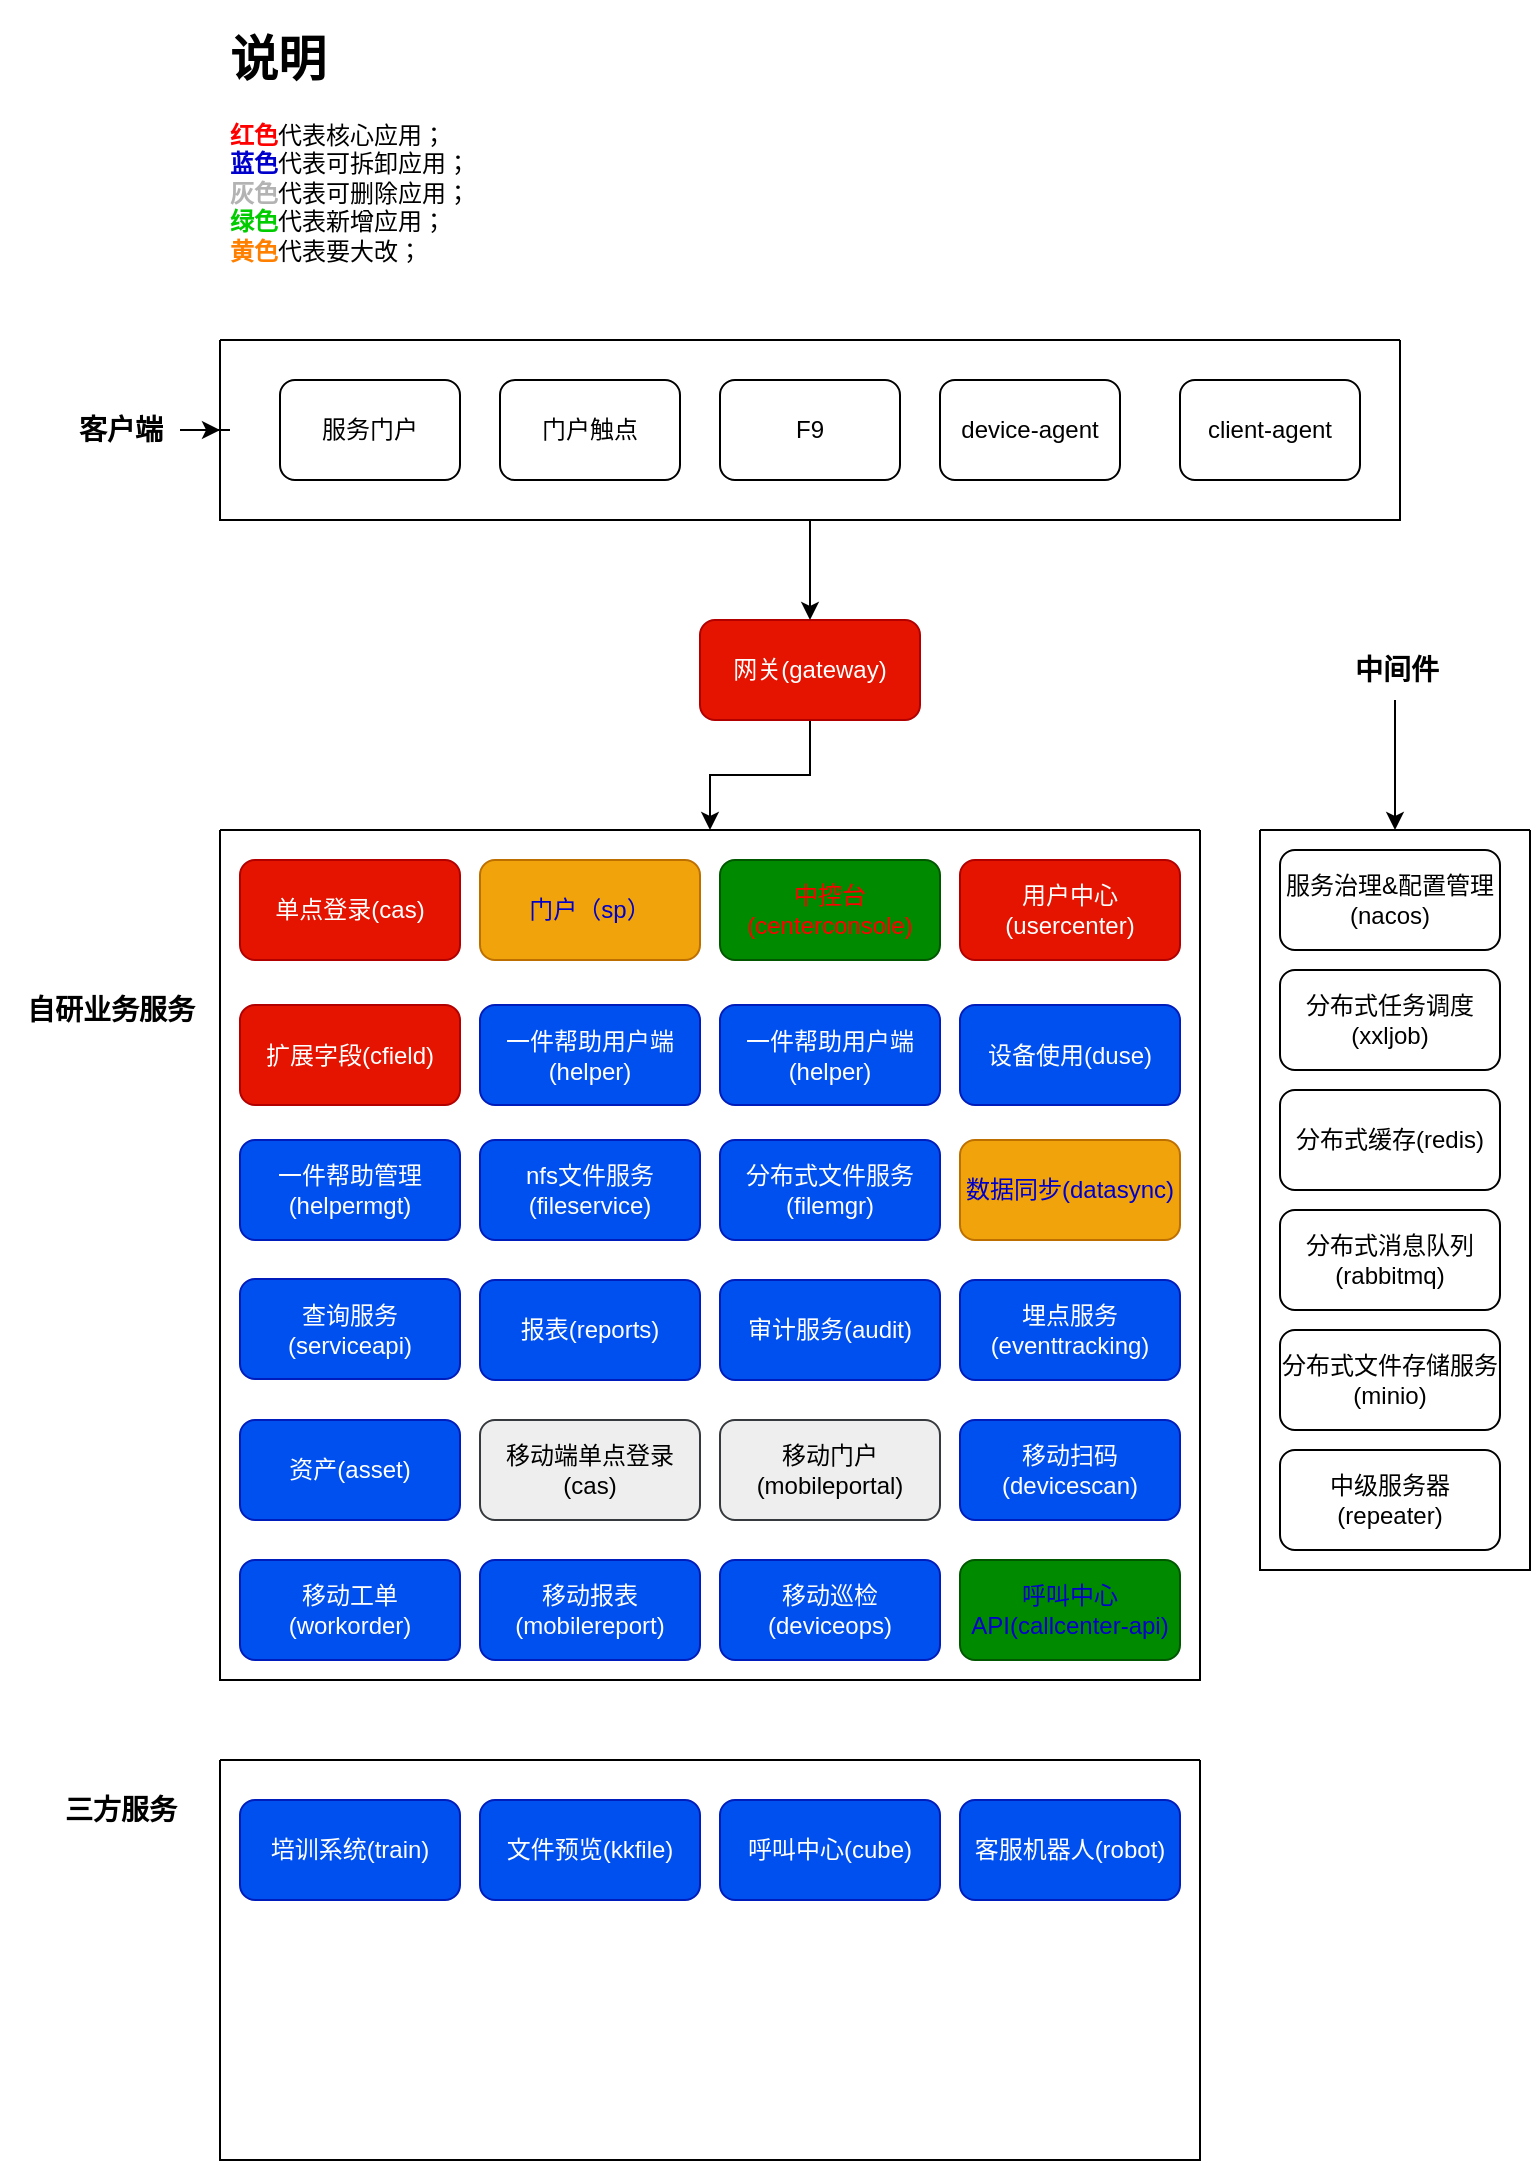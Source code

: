 <mxfile version="21.7.5" type="github">
  <diagram name="第 1 页" id="kDbhrfnu1pno20YqwbSC">
    <mxGraphModel dx="984" dy="1797" grid="1" gridSize="10" guides="1" tooltips="1" connect="1" arrows="1" fold="1" page="1" pageScale="1" pageWidth="827" pageHeight="1169" math="0" shadow="0">
      <root>
        <mxCell id="0" />
        <mxCell id="1" parent="0" />
        <mxCell id="1hjAV1QJ5oIMdUX9Ri_a-22" style="edgeStyle=orthogonalEdgeStyle;rounded=0;orthogonalLoop=1;jettySize=auto;html=1;entryX=0.5;entryY=0;entryDx=0;entryDy=0;" edge="1" parent="1" source="VpYnPdU7izVROzX6TR5v-1" target="1hjAV1QJ5oIMdUX9Ri_a-8">
          <mxGeometry relative="1" as="geometry" />
        </mxCell>
        <mxCell id="VpYnPdU7izVROzX6TR5v-1" value="网关(gateway)" style="rounded=1;whiteSpace=wrap;html=1;fillColor=#e51400;fontColor=#ffffff;strokeColor=#B20000;" parent="1" vertex="1">
          <mxGeometry x="380" y="230" width="110" height="50" as="geometry" />
        </mxCell>
        <mxCell id="1hjAV1QJ5oIMdUX9Ri_a-21" style="edgeStyle=orthogonalEdgeStyle;rounded=0;orthogonalLoop=1;jettySize=auto;html=1;entryX=0.5;entryY=0;entryDx=0;entryDy=0;" edge="1" parent="1" source="VpYnPdU7izVROzX6TR5v-4" target="VpYnPdU7izVROzX6TR5v-1">
          <mxGeometry relative="1" as="geometry" />
        </mxCell>
        <mxCell id="VpYnPdU7izVROzX6TR5v-4" value="" style="swimlane;startSize=0;" parent="1" vertex="1">
          <mxGeometry x="140" y="90" width="590" height="90" as="geometry">
            <mxRectangle x="330" y="90" width="50" height="40" as="alternateBounds" />
          </mxGeometry>
        </mxCell>
        <mxCell id="VpYnPdU7izVROzX6TR5v-2" value="服务门户" style="rounded=1;whiteSpace=wrap;html=1;" parent="VpYnPdU7izVROzX6TR5v-4" vertex="1">
          <mxGeometry x="30" y="20" width="90" height="50" as="geometry" />
        </mxCell>
        <mxCell id="VpYnPdU7izVROzX6TR5v-8" value="门户触点" style="rounded=1;whiteSpace=wrap;html=1;" parent="VpYnPdU7izVROzX6TR5v-4" vertex="1">
          <mxGeometry x="140" y="20" width="90" height="50" as="geometry" />
        </mxCell>
        <mxCell id="VpYnPdU7izVROzX6TR5v-9" value="F9" style="rounded=1;whiteSpace=wrap;html=1;" parent="VpYnPdU7izVROzX6TR5v-4" vertex="1">
          <mxGeometry x="250" y="20" width="90" height="50" as="geometry" />
        </mxCell>
        <mxCell id="VpYnPdU7izVROzX6TR5v-12" value="device-agent" style="rounded=1;whiteSpace=wrap;html=1;" parent="VpYnPdU7izVROzX6TR5v-4" vertex="1">
          <mxGeometry x="360" y="20" width="90" height="50" as="geometry" />
        </mxCell>
        <mxCell id="VpYnPdU7izVROzX6TR5v-13" value="client-agent" style="rounded=1;whiteSpace=wrap;html=1;" parent="VpYnPdU7izVROzX6TR5v-4" vertex="1">
          <mxGeometry x="480" y="20" width="90" height="50" as="geometry" />
        </mxCell>
        <mxCell id="VpYnPdU7izVROzX6TR5v-11" style="edgeStyle=orthogonalEdgeStyle;rounded=0;orthogonalLoop=1;jettySize=auto;html=1;" parent="1" source="VpYnPdU7izVROzX6TR5v-5" target="VpYnPdU7izVROzX6TR5v-4" edge="1">
          <mxGeometry relative="1" as="geometry" />
        </mxCell>
        <mxCell id="VpYnPdU7izVROzX6TR5v-5" value="&lt;b&gt;&lt;font style=&quot;font-size: 14px;&quot;&gt;客户端&lt;/font&gt;&lt;/b&gt;" style="text;html=1;align=center;verticalAlign=middle;resizable=0;points=[];autosize=1;strokeColor=none;fillColor=none;" parent="1" vertex="1">
          <mxGeometry x="55" y="120" width="70" height="30" as="geometry" />
        </mxCell>
        <mxCell id="1hjAV1QJ5oIMdUX9Ri_a-2" value="" style="swimlane;startSize=0;" vertex="1" parent="1">
          <mxGeometry x="660" y="335" width="135" height="370" as="geometry" />
        </mxCell>
        <mxCell id="1hjAV1QJ5oIMdUX9Ri_a-3" value="服务治理&amp;amp;配置管理(nacos)" style="rounded=1;whiteSpace=wrap;html=1;" vertex="1" parent="1hjAV1QJ5oIMdUX9Ri_a-2">
          <mxGeometry x="10" y="10" width="110" height="50" as="geometry" />
        </mxCell>
        <mxCell id="1hjAV1QJ5oIMdUX9Ri_a-4" value="分布式任务调度(xxljob)" style="rounded=1;whiteSpace=wrap;html=1;" vertex="1" parent="1hjAV1QJ5oIMdUX9Ri_a-2">
          <mxGeometry x="10" y="70" width="110" height="50" as="geometry" />
        </mxCell>
        <mxCell id="1hjAV1QJ5oIMdUX9Ri_a-5" value="分布式缓存(redis)" style="rounded=1;whiteSpace=wrap;html=1;" vertex="1" parent="1hjAV1QJ5oIMdUX9Ri_a-2">
          <mxGeometry x="10" y="130" width="110" height="50" as="geometry" />
        </mxCell>
        <mxCell id="1hjAV1QJ5oIMdUX9Ri_a-6" value="分布式消息队列(rabbitmq)" style="rounded=1;whiteSpace=wrap;html=1;" vertex="1" parent="1hjAV1QJ5oIMdUX9Ri_a-2">
          <mxGeometry x="10" y="190" width="110" height="50" as="geometry" />
        </mxCell>
        <mxCell id="1hjAV1QJ5oIMdUX9Ri_a-7" value="分布式文件存储服务(minio)" style="rounded=1;whiteSpace=wrap;html=1;" vertex="1" parent="1hjAV1QJ5oIMdUX9Ri_a-2">
          <mxGeometry x="10" y="250" width="110" height="50" as="geometry" />
        </mxCell>
        <mxCell id="1hjAV1QJ5oIMdUX9Ri_a-20" value="中级服务器(repeater)" style="rounded=1;whiteSpace=wrap;html=1;" vertex="1" parent="1hjAV1QJ5oIMdUX9Ri_a-2">
          <mxGeometry x="10" y="310" width="110" height="50" as="geometry" />
        </mxCell>
        <mxCell id="1hjAV1QJ5oIMdUX9Ri_a-8" value="" style="swimlane;startSize=0;" vertex="1" parent="1">
          <mxGeometry x="140" y="335" width="490" height="425" as="geometry" />
        </mxCell>
        <mxCell id="1hjAV1QJ5oIMdUX9Ri_a-12" value="单点登录(cas)" style="rounded=1;whiteSpace=wrap;html=1;fillColor=#e51400;fontColor=#ffffff;strokeColor=#B20000;" vertex="1" parent="1hjAV1QJ5oIMdUX9Ri_a-8">
          <mxGeometry x="10" y="15" width="110" height="50" as="geometry" />
        </mxCell>
        <mxCell id="1hjAV1QJ5oIMdUX9Ri_a-13" value="&lt;font color=&quot;#0000cc&quot;&gt;门户（sp）&lt;/font&gt;" style="rounded=1;whiteSpace=wrap;html=1;fillColor=#f0a30a;fontColor=#000000;strokeColor=#BD7000;" vertex="1" parent="1hjAV1QJ5oIMdUX9Ri_a-8">
          <mxGeometry x="130" y="15" width="110" height="50" as="geometry" />
        </mxCell>
        <mxCell id="1hjAV1QJ5oIMdUX9Ri_a-14" value="资产(asset)" style="rounded=1;whiteSpace=wrap;html=1;fillColor=#0050ef;fontColor=#ffffff;strokeColor=#001DBC;" vertex="1" parent="1hjAV1QJ5oIMdUX9Ri_a-8">
          <mxGeometry x="10" y="295" width="110" height="50" as="geometry" />
        </mxCell>
        <mxCell id="1hjAV1QJ5oIMdUX9Ri_a-15" value="一件帮助管理(helpermgt)" style="rounded=1;whiteSpace=wrap;html=1;fillColor=#0050ef;fontColor=#ffffff;strokeColor=#001DBC;" vertex="1" parent="1hjAV1QJ5oIMdUX9Ri_a-8">
          <mxGeometry x="10" y="155" width="110" height="50" as="geometry" />
        </mxCell>
        <mxCell id="1hjAV1QJ5oIMdUX9Ri_a-16" value="一件帮助用户端(helper)" style="rounded=1;whiteSpace=wrap;html=1;fillColor=#0050ef;fontColor=#ffffff;strokeColor=#001DBC;" vertex="1" parent="1hjAV1QJ5oIMdUX9Ri_a-8">
          <mxGeometry x="130" y="87.5" width="110" height="50" as="geometry" />
        </mxCell>
        <mxCell id="1hjAV1QJ5oIMdUX9Ri_a-17" value="一件帮助用户端(helper)" style="rounded=1;whiteSpace=wrap;html=1;fillColor=#0050ef;fontColor=#ffffff;strokeColor=#001DBC;" vertex="1" parent="1hjAV1QJ5oIMdUX9Ri_a-8">
          <mxGeometry x="250" y="87.5" width="110" height="50" as="geometry" />
        </mxCell>
        <mxCell id="1hjAV1QJ5oIMdUX9Ri_a-18" value="用户中心(usercenter)" style="rounded=1;whiteSpace=wrap;html=1;fillColor=#e51400;fontColor=#ffffff;strokeColor=#B20000;" vertex="1" parent="1hjAV1QJ5oIMdUX9Ri_a-8">
          <mxGeometry x="370" y="15" width="110" height="50" as="geometry" />
        </mxCell>
        <mxCell id="1hjAV1QJ5oIMdUX9Ri_a-19" value="设备使用(duse)" style="rounded=1;whiteSpace=wrap;html=1;fillColor=#0050ef;fontColor=#ffffff;strokeColor=#001DBC;" vertex="1" parent="1hjAV1QJ5oIMdUX9Ri_a-8">
          <mxGeometry x="370" y="87.5" width="110" height="50" as="geometry" />
        </mxCell>
        <mxCell id="1hjAV1QJ5oIMdUX9Ri_a-23" value="扩展字段(cfield)" style="rounded=1;whiteSpace=wrap;html=1;fillColor=#e51400;fontColor=#ffffff;strokeColor=#B20000;" vertex="1" parent="1hjAV1QJ5oIMdUX9Ri_a-8">
          <mxGeometry x="10" y="87.5" width="110" height="50" as="geometry" />
        </mxCell>
        <mxCell id="1hjAV1QJ5oIMdUX9Ri_a-24" value="nfs文件服务(fileservice)" style="rounded=1;whiteSpace=wrap;html=1;fillColor=#0050ef;fontColor=#ffffff;strokeColor=#001DBC;" vertex="1" parent="1hjAV1QJ5oIMdUX9Ri_a-8">
          <mxGeometry x="130" y="155" width="110" height="50" as="geometry" />
        </mxCell>
        <mxCell id="1hjAV1QJ5oIMdUX9Ri_a-25" value="&lt;div style=&quot;&quot;&gt;&lt;span style=&quot;background-color: initial;&quot;&gt;分布式文件服务(filemgr)&lt;/span&gt;&lt;/div&gt;" style="rounded=1;whiteSpace=wrap;html=1;fillColor=#0050ef;fontColor=#ffffff;strokeColor=#001DBC;align=center;" vertex="1" parent="1hjAV1QJ5oIMdUX9Ri_a-8">
          <mxGeometry x="250" y="155" width="110" height="50" as="geometry" />
        </mxCell>
        <mxCell id="1hjAV1QJ5oIMdUX9Ri_a-26" value="&lt;font color=&quot;#0000cc&quot;&gt;数据同步(datasync)&lt;/font&gt;" style="rounded=1;whiteSpace=wrap;html=1;fillColor=#f0a30a;fontColor=#000000;strokeColor=#BD7000;" vertex="1" parent="1hjAV1QJ5oIMdUX9Ri_a-8">
          <mxGeometry x="370" y="155" width="110" height="50" as="geometry" />
        </mxCell>
        <mxCell id="1hjAV1QJ5oIMdUX9Ri_a-27" value="查询服务(serviceapi)" style="rounded=1;whiteSpace=wrap;html=1;fillColor=#0050ef;fontColor=#ffffff;strokeColor=#001DBC;" vertex="1" parent="1hjAV1QJ5oIMdUX9Ri_a-8">
          <mxGeometry x="10" y="224.5" width="110" height="50" as="geometry" />
        </mxCell>
        <mxCell id="1hjAV1QJ5oIMdUX9Ri_a-28" value="报表(reports)" style="rounded=1;whiteSpace=wrap;html=1;fillColor=#0050ef;fontColor=#ffffff;strokeColor=#001DBC;" vertex="1" parent="1hjAV1QJ5oIMdUX9Ri_a-8">
          <mxGeometry x="130" y="225" width="110" height="50" as="geometry" />
        </mxCell>
        <mxCell id="1hjAV1QJ5oIMdUX9Ri_a-29" value="审计服务(audit)" style="rounded=1;whiteSpace=wrap;html=1;fillColor=#0050ef;fontColor=#ffffff;strokeColor=#001DBC;" vertex="1" parent="1hjAV1QJ5oIMdUX9Ri_a-8">
          <mxGeometry x="250" y="225" width="110" height="50" as="geometry" />
        </mxCell>
        <mxCell id="1hjAV1QJ5oIMdUX9Ri_a-30" value="埋点服务(eventtracking)" style="rounded=1;whiteSpace=wrap;html=1;fillColor=#0050ef;fontColor=#ffffff;strokeColor=#001DBC;" vertex="1" parent="1hjAV1QJ5oIMdUX9Ri_a-8">
          <mxGeometry x="370" y="225" width="110" height="50" as="geometry" />
        </mxCell>
        <mxCell id="1hjAV1QJ5oIMdUX9Ri_a-31" value="移动端单点登录(cas)" style="rounded=1;whiteSpace=wrap;html=1;fillColor=#eeeeee;strokeColor=#36393d;" vertex="1" parent="1hjAV1QJ5oIMdUX9Ri_a-8">
          <mxGeometry x="130" y="295" width="110" height="50" as="geometry" />
        </mxCell>
        <mxCell id="1hjAV1QJ5oIMdUX9Ri_a-32" value="移动门户(mobileportal)" style="rounded=1;whiteSpace=wrap;html=1;fillColor=#eeeeee;strokeColor=#36393d;" vertex="1" parent="1hjAV1QJ5oIMdUX9Ri_a-8">
          <mxGeometry x="250" y="295" width="110" height="50" as="geometry" />
        </mxCell>
        <mxCell id="1hjAV1QJ5oIMdUX9Ri_a-33" value="移动巡检(deviceops)" style="rounded=1;whiteSpace=wrap;html=1;fillColor=#0050ef;fontColor=#ffffff;strokeColor=#001DBC;" vertex="1" parent="1hjAV1QJ5oIMdUX9Ri_a-8">
          <mxGeometry x="250" y="365" width="110" height="50" as="geometry" />
        </mxCell>
        <mxCell id="1hjAV1QJ5oIMdUX9Ri_a-34" value="移动扫码(devicescan)" style="rounded=1;whiteSpace=wrap;html=1;fillColor=#0050ef;fontColor=#ffffff;strokeColor=#001DBC;" vertex="1" parent="1hjAV1QJ5oIMdUX9Ri_a-8">
          <mxGeometry x="370" y="295" width="110" height="50" as="geometry" />
        </mxCell>
        <mxCell id="1hjAV1QJ5oIMdUX9Ri_a-35" value="移动工单(workorder)" style="rounded=1;whiteSpace=wrap;html=1;fillColor=#0050ef;fontColor=#ffffff;strokeColor=#001DBC;" vertex="1" parent="1hjAV1QJ5oIMdUX9Ri_a-8">
          <mxGeometry x="10" y="365" width="110" height="50" as="geometry" />
        </mxCell>
        <mxCell id="1hjAV1QJ5oIMdUX9Ri_a-36" value="移动报表(mobilereport)" style="rounded=1;whiteSpace=wrap;html=1;fillColor=#0050ef;fontColor=#ffffff;strokeColor=#001DBC;" vertex="1" parent="1hjAV1QJ5oIMdUX9Ri_a-8">
          <mxGeometry x="130" y="365" width="110" height="50" as="geometry" />
        </mxCell>
        <mxCell id="1hjAV1QJ5oIMdUX9Ri_a-68" value="&lt;font color=&quot;#ff0000&quot;&gt;中控台(centerconsole)&lt;/font&gt;" style="rounded=1;whiteSpace=wrap;html=1;fillColor=#008a00;fontColor=#ffffff;strokeColor=#005700;" vertex="1" parent="1hjAV1QJ5oIMdUX9Ri_a-8">
          <mxGeometry x="250" y="15" width="110" height="50" as="geometry" />
        </mxCell>
        <mxCell id="1hjAV1QJ5oIMdUX9Ri_a-69" value="&lt;font color=&quot;#0000cc&quot;&gt;呼叫中心API(callcenter-api)&lt;/font&gt;" style="rounded=1;whiteSpace=wrap;html=1;fillColor=#008a00;fontColor=#ffffff;strokeColor=#005700;" vertex="1" parent="1hjAV1QJ5oIMdUX9Ri_a-8">
          <mxGeometry x="370" y="365" width="110" height="50" as="geometry" />
        </mxCell>
        <mxCell id="1hjAV1QJ5oIMdUX9Ri_a-9" value="&lt;span style=&quot;font-size: 14px;&quot;&gt;&lt;b&gt;自研业务服务&lt;/b&gt;&lt;/span&gt;" style="text;html=1;align=center;verticalAlign=middle;resizable=0;points=[];autosize=1;strokeColor=none;fillColor=none;" vertex="1" parent="1">
          <mxGeometry x="30" y="410" width="110" height="30" as="geometry" />
        </mxCell>
        <mxCell id="1hjAV1QJ5oIMdUX9Ri_a-11" style="edgeStyle=orthogonalEdgeStyle;rounded=0;orthogonalLoop=1;jettySize=auto;html=1;entryX=0.5;entryY=0;entryDx=0;entryDy=0;" edge="1" parent="1" source="1hjAV1QJ5oIMdUX9Ri_a-10" target="1hjAV1QJ5oIMdUX9Ri_a-2">
          <mxGeometry relative="1" as="geometry" />
        </mxCell>
        <mxCell id="1hjAV1QJ5oIMdUX9Ri_a-10" value="&lt;span style=&quot;font-size: 14px;&quot;&gt;&lt;b&gt;中间件&lt;/b&gt;&lt;/span&gt;" style="text;html=1;align=center;verticalAlign=middle;resizable=0;points=[];autosize=1;strokeColor=none;fillColor=none;" vertex="1" parent="1">
          <mxGeometry x="692.5" y="240" width="70" height="30" as="geometry" />
        </mxCell>
        <mxCell id="1hjAV1QJ5oIMdUX9Ri_a-37" value="&lt;h1&gt;说明&lt;/h1&gt;&lt;div&gt;&lt;b&gt;&lt;font color=&quot;#ff0000&quot;&gt;红色&lt;/font&gt;&lt;/b&gt;代表核心应用；&lt;/div&gt;&lt;div&gt;&lt;font color=&quot;#0000cc&quot;&gt;&lt;b&gt;蓝色&lt;/b&gt;&lt;/font&gt;代表可拆卸应用；&lt;/div&gt;&lt;div&gt;&lt;b style=&quot;&quot;&gt;&lt;font color=&quot;#b3b3b3&quot;&gt;灰色&lt;/font&gt;&lt;/b&gt;代表可删除应用；&lt;/div&gt;&lt;div&gt;&lt;font color=&quot;#00cc00&quot;&gt;&lt;b&gt;绿色&lt;/b&gt;&lt;/font&gt;代表新增应用；&lt;/div&gt;&lt;div&gt;&lt;font color=&quot;#ff8000&quot;&gt;&lt;b&gt;黄色&lt;/b&gt;&lt;/font&gt;代表要大改；&lt;/div&gt;" style="text;html=1;strokeColor=none;fillColor=none;spacing=5;spacingTop=-20;whiteSpace=wrap;overflow=hidden;rounded=0;" vertex="1" parent="1">
          <mxGeometry x="140" y="-70" width="190" height="140" as="geometry" />
        </mxCell>
        <mxCell id="1hjAV1QJ5oIMdUX9Ri_a-38" value="&lt;span style=&quot;font-size: 14px;&quot;&gt;&lt;b&gt;三方服务&lt;/b&gt;&lt;/span&gt;" style="text;html=1;align=center;verticalAlign=middle;resizable=0;points=[];autosize=1;strokeColor=none;fillColor=none;" vertex="1" parent="1">
          <mxGeometry x="50" y="810" width="80" height="30" as="geometry" />
        </mxCell>
        <mxCell id="1hjAV1QJ5oIMdUX9Ri_a-62" value="" style="swimlane;startSize=0;" vertex="1" parent="1">
          <mxGeometry x="140" y="800" width="490" height="200" as="geometry" />
        </mxCell>
        <mxCell id="1hjAV1QJ5oIMdUX9Ri_a-64" value="培训系统(train)" style="rounded=1;whiteSpace=wrap;html=1;fillColor=#0050ef;fontColor=#ffffff;strokeColor=#001DBC;" vertex="1" parent="1hjAV1QJ5oIMdUX9Ri_a-62">
          <mxGeometry x="10" y="20" width="110" height="50" as="geometry" />
        </mxCell>
        <mxCell id="1hjAV1QJ5oIMdUX9Ri_a-65" value="文件预览(kkfile)" style="rounded=1;whiteSpace=wrap;html=1;fillColor=#0050ef;fontColor=#ffffff;strokeColor=#001DBC;" vertex="1" parent="1hjAV1QJ5oIMdUX9Ri_a-62">
          <mxGeometry x="130" y="20" width="110" height="50" as="geometry" />
        </mxCell>
        <mxCell id="1hjAV1QJ5oIMdUX9Ri_a-66" value="呼叫中心(cube)" style="rounded=1;whiteSpace=wrap;html=1;fillColor=#0050ef;fontColor=#ffffff;strokeColor=#001DBC;" vertex="1" parent="1hjAV1QJ5oIMdUX9Ri_a-62">
          <mxGeometry x="250" y="20" width="110" height="50" as="geometry" />
        </mxCell>
        <mxCell id="1hjAV1QJ5oIMdUX9Ri_a-67" value="客服机器人(robot)" style="rounded=1;whiteSpace=wrap;html=1;fillColor=#0050ef;fontColor=#ffffff;strokeColor=#001DBC;" vertex="1" parent="1hjAV1QJ5oIMdUX9Ri_a-62">
          <mxGeometry x="370" y="20" width="110" height="50" as="geometry" />
        </mxCell>
      </root>
    </mxGraphModel>
  </diagram>
</mxfile>
